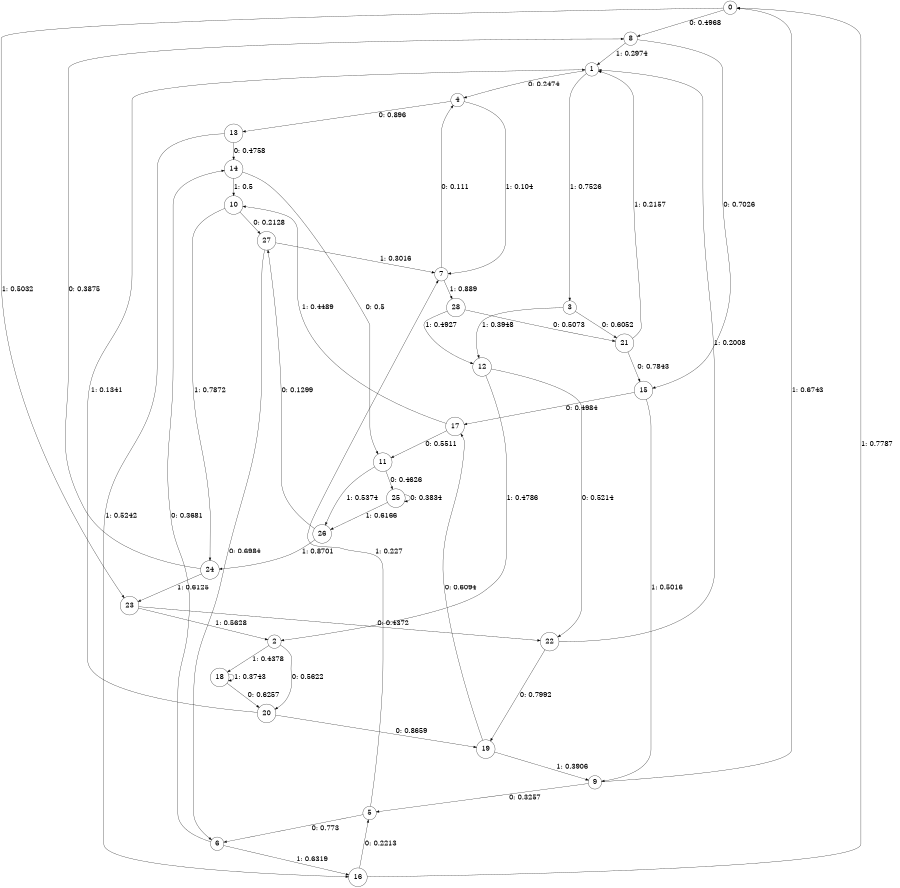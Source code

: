digraph "ch20randomL5" {
size = "6,8.5";
ratio = "fill";
node [shape = circle];
node [fontsize = 24];
edge [fontsize = 24];
0 -> 8 [label = "0: 0.4968   "];
0 -> 23 [label = "1: 0.5032   "];
1 -> 4 [label = "0: 0.2474   "];
1 -> 3 [label = "1: 0.7526   "];
2 -> 20 [label = "0: 0.5622   "];
2 -> 18 [label = "1: 0.4378   "];
3 -> 21 [label = "0: 0.6052   "];
3 -> 12 [label = "1: 0.3948   "];
4 -> 13 [label = "0: 0.896    "];
4 -> 7 [label = "1: 0.104    "];
5 -> 6 [label = "0: 0.773    "];
5 -> 7 [label = "1: 0.227    "];
6 -> 14 [label = "0: 0.3681   "];
6 -> 16 [label = "1: 0.6319   "];
7 -> 4 [label = "0: 0.111    "];
7 -> 28 [label = "1: 0.889    "];
8 -> 15 [label = "0: 0.7026   "];
8 -> 1 [label = "1: 0.2974   "];
9 -> 5 [label = "0: 0.3257   "];
9 -> 0 [label = "1: 0.6743   "];
10 -> 27 [label = "0: 0.2128   "];
10 -> 24 [label = "1: 0.7872   "];
11 -> 25 [label = "0: 0.4626   "];
11 -> 26 [label = "1: 0.5374   "];
12 -> 22 [label = "0: 0.5214   "];
12 -> 2 [label = "1: 0.4786   "];
13 -> 14 [label = "0: 0.4758   "];
13 -> 16 [label = "1: 0.5242   "];
14 -> 11 [label = "0: 0.5      "];
14 -> 10 [label = "1: 0.5      "];
15 -> 17 [label = "0: 0.4984   "];
15 -> 9 [label = "1: 0.5016   "];
16 -> 5 [label = "0: 0.2213   "];
16 -> 0 [label = "1: 0.7787   "];
17 -> 11 [label = "0: 0.5511   "];
17 -> 10 [label = "1: 0.4489   "];
18 -> 20 [label = "0: 0.6257   "];
18 -> 18 [label = "1: 0.3743   "];
19 -> 17 [label = "0: 0.6094   "];
19 -> 9 [label = "1: 0.3906   "];
20 -> 19 [label = "0: 0.8659   "];
20 -> 1 [label = "1: 0.1341   "];
21 -> 15 [label = "0: 0.7843   "];
21 -> 1 [label = "1: 0.2157   "];
22 -> 19 [label = "0: 0.7992   "];
22 -> 1 [label = "1: 0.2008   "];
23 -> 22 [label = "0: 0.4372   "];
23 -> 2 [label = "1: 0.5628   "];
24 -> 8 [label = "0: 0.3875   "];
24 -> 23 [label = "1: 0.6125   "];
25 -> 25 [label = "0: 0.3834   "];
25 -> 26 [label = "1: 0.6166   "];
26 -> 27 [label = "0: 0.1299   "];
26 -> 24 [label = "1: 0.8701   "];
27 -> 6 [label = "0: 0.6984   "];
27 -> 7 [label = "1: 0.3016   "];
28 -> 21 [label = "0: 0.5073   "];
28 -> 12 [label = "1: 0.4927   "];
}